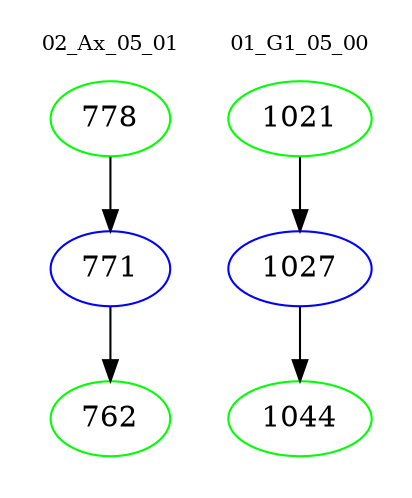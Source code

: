 digraph{
subgraph cluster_0 {
color = white
label = "02_Ax_05_01";
fontsize=10;
T0_778 [label="778", color="green"]
T0_778 -> T0_771 [color="black"]
T0_771 [label="771", color="blue"]
T0_771 -> T0_762 [color="black"]
T0_762 [label="762", color="green"]
}
subgraph cluster_1 {
color = white
label = "01_G1_05_00";
fontsize=10;
T1_1021 [label="1021", color="green"]
T1_1021 -> T1_1027 [color="black"]
T1_1027 [label="1027", color="blue"]
T1_1027 -> T1_1044 [color="black"]
T1_1044 [label="1044", color="green"]
}
}
